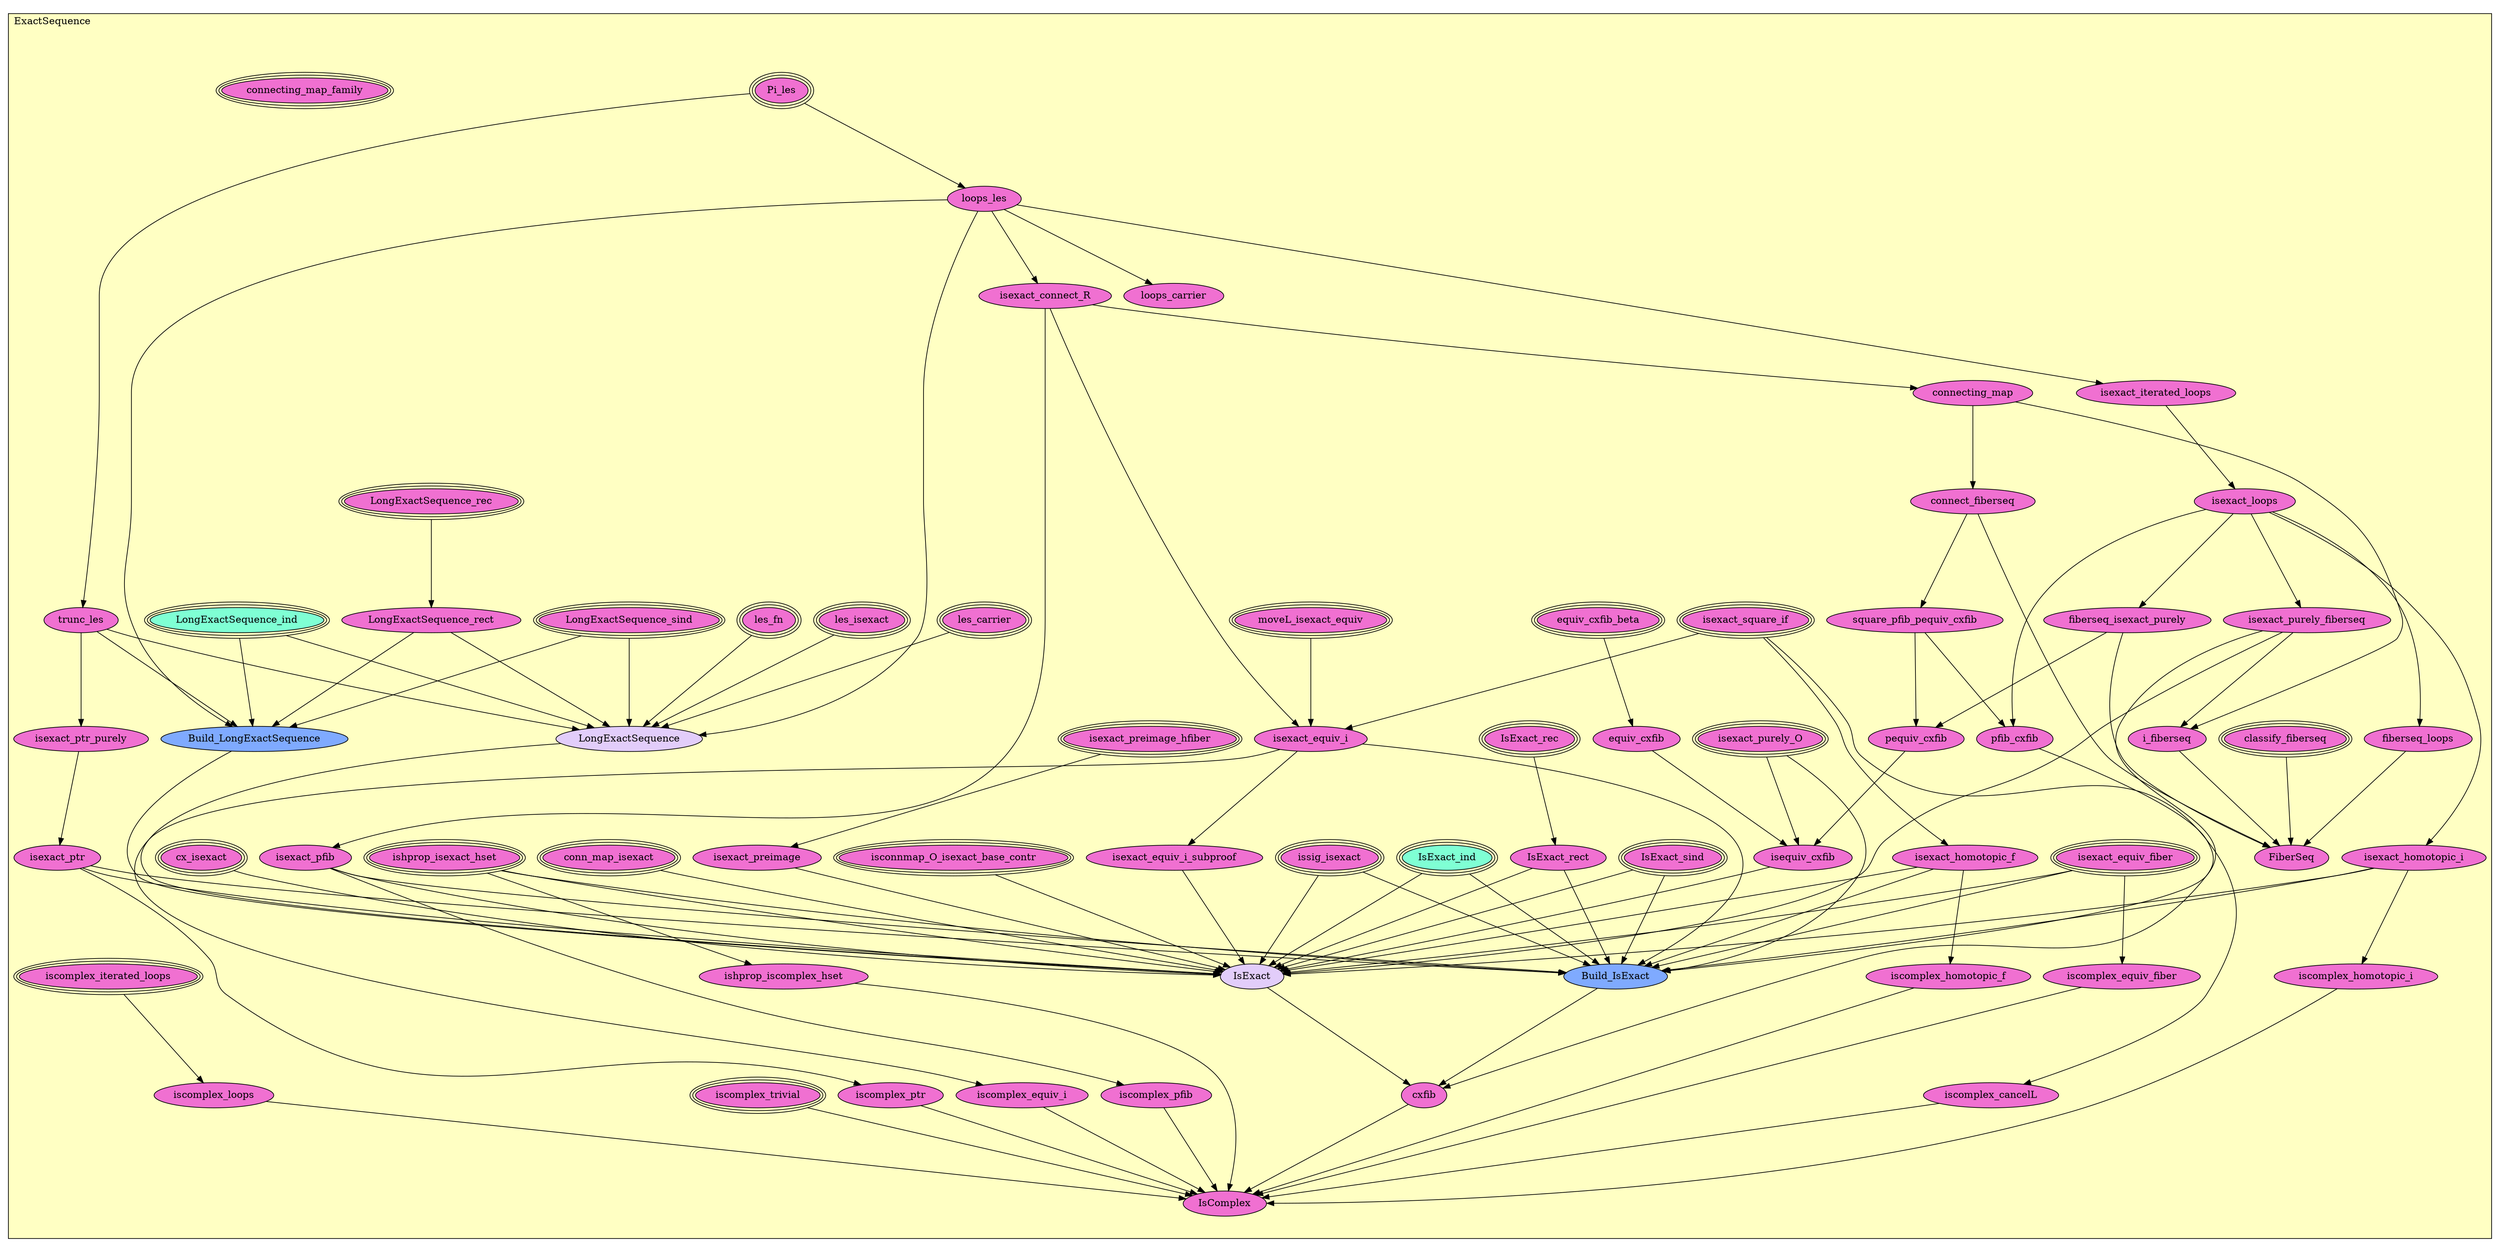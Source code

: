 digraph HoTT_Homotopy_ExactSequence {
  graph [ratio=0.5]
  node [style=filled]
ExactSequence_classify_fiberseq [label="classify_fiberseq", URL=<ExactSequence.html#classify_fiberseq>, peripheries=3, fillcolor="#F070D1"] ;
ExactSequence_Pi_les [label="Pi_les", URL=<ExactSequence.html#Pi_les>, peripheries=3, fillcolor="#F070D1"] ;
ExactSequence_loops_les [label="loops_les", URL=<ExactSequence.html#loops_les>, fillcolor="#F070D1"] ;
ExactSequence_loops_carrier [label="loops_carrier", URL=<ExactSequence.html#loops_carrier>, fillcolor="#F070D1"] ;
ExactSequence_trunc_les [label="trunc_les", URL=<ExactSequence.html#trunc_les>, fillcolor="#F070D1"] ;
ExactSequence_les_isexact [label="les_isexact", URL=<ExactSequence.html#les_isexact>, peripheries=3, fillcolor="#F070D1"] ;
ExactSequence_les_fn [label="les_fn", URL=<ExactSequence.html#les_fn>, peripheries=3, fillcolor="#F070D1"] ;
ExactSequence_les_carrier [label="les_carrier", URL=<ExactSequence.html#les_carrier>, peripheries=3, fillcolor="#F070D1"] ;
ExactSequence_LongExactSequence_sind [label="LongExactSequence_sind", URL=<ExactSequence.html#LongExactSequence_sind>, peripheries=3, fillcolor="#F070D1"] ;
ExactSequence_LongExactSequence_rec [label="LongExactSequence_rec", URL=<ExactSequence.html#LongExactSequence_rec>, peripheries=3, fillcolor="#F070D1"] ;
ExactSequence_LongExactSequence_ind [label="LongExactSequence_ind", URL=<ExactSequence.html#LongExactSequence_ind>, peripheries=3, fillcolor="#7FFFD4"] ;
ExactSequence_LongExactSequence_rect [label="LongExactSequence_rect", URL=<ExactSequence.html#LongExactSequence_rect>, fillcolor="#F070D1"] ;
ExactSequence_Build_LongExactSequence [label="Build_LongExactSequence", URL=<ExactSequence.html#Build_LongExactSequence>, fillcolor="#7FAAFF"] ;
ExactSequence_LongExactSequence [label="LongExactSequence", URL=<ExactSequence.html#LongExactSequence>, fillcolor="#E2CDFA"] ;
ExactSequence_connecting_map_family [label="connecting_map_family", URL=<ExactSequence.html#connecting_map_family>, peripheries=3, fillcolor="#F070D1"] ;
ExactSequence_isexact_connect_R [label="isexact_connect_R", URL=<ExactSequence.html#isexact_connect_R>, fillcolor="#F070D1"] ;
ExactSequence_connecting_map [label="connecting_map", URL=<ExactSequence.html#connecting_map>, fillcolor="#F070D1"] ;
ExactSequence_connect_fiberseq [label="connect_fiberseq", URL=<ExactSequence.html#connect_fiberseq>, fillcolor="#F070D1"] ;
ExactSequence_square_pfib_pequiv_cxfib [label="square_pfib_pequiv_cxfib", URL=<ExactSequence.html#square_pfib_pequiv_cxfib>, fillcolor="#F070D1"] ;
ExactSequence_isexact_ptr_purely [label="isexact_ptr_purely", URL=<ExactSequence.html#isexact_ptr_purely>, fillcolor="#F070D1"] ;
ExactSequence_isexact_ptr [label="isexact_ptr", URL=<ExactSequence.html#isexact_ptr>, fillcolor="#F070D1"] ;
ExactSequence_isexact_iterated_loops [label="isexact_iterated_loops", URL=<ExactSequence.html#isexact_iterated_loops>, fillcolor="#F070D1"] ;
ExactSequence_isexact_loops [label="isexact_loops", URL=<ExactSequence.html#isexact_loops>, fillcolor="#F070D1"] ;
ExactSequence_fiberseq_loops [label="fiberseq_loops", URL=<ExactSequence.html#fiberseq_loops>, fillcolor="#F070D1"] ;
ExactSequence_fiberseq_isexact_purely [label="fiberseq_isexact_purely", URL=<ExactSequence.html#fiberseq_isexact_purely>, fillcolor="#F070D1"] ;
ExactSequence_pequiv_cxfib [label="pequiv_cxfib", URL=<ExactSequence.html#pequiv_cxfib>, fillcolor="#F070D1"] ;
ExactSequence_isexact_purely_fiberseq [label="isexact_purely_fiberseq", URL=<ExactSequence.html#isexact_purely_fiberseq>, fillcolor="#F070D1"] ;
ExactSequence_i_fiberseq [label="i_fiberseq", URL=<ExactSequence.html#i_fiberseq>, fillcolor="#F070D1"] ;
ExactSequence_FiberSeq [label="FiberSeq", URL=<ExactSequence.html#FiberSeq>, fillcolor="#F070D1"] ;
ExactSequence_isexact_pfib [label="isexact_pfib", URL=<ExactSequence.html#isexact_pfib>, fillcolor="#F070D1"] ;
ExactSequence_iscomplex_pfib [label="iscomplex_pfib", URL=<ExactSequence.html#iscomplex_pfib>, fillcolor="#F070D1"] ;
ExactSequence_isexact_purely_O [label="isexact_purely_O", URL=<ExactSequence.html#isexact_purely_O>, peripheries=3, fillcolor="#F070D1"] ;
ExactSequence_equiv_cxfib_beta [label="equiv_cxfib_beta", URL=<ExactSequence.html#equiv_cxfib_beta>, peripheries=3, fillcolor="#F070D1"] ;
ExactSequence_equiv_cxfib [label="equiv_cxfib", URL=<ExactSequence.html#equiv_cxfib>, fillcolor="#F070D1"] ;
ExactSequence_isequiv_cxfib [label="isequiv_cxfib", URL=<ExactSequence.html#isequiv_cxfib>, fillcolor="#F070D1"] ;
ExactSequence_isexact_square_if [label="isexact_square_if", URL=<ExactSequence.html#isexact_square_if>, peripheries=3, fillcolor="#F070D1"] ;
ExactSequence_isexact_equiv_fiber [label="isexact_equiv_fiber", URL=<ExactSequence.html#isexact_equiv_fiber>, peripheries=3, fillcolor="#F070D1"] ;
ExactSequence_moveL_isexact_equiv [label="moveL_isexact_equiv", URL=<ExactSequence.html#moveL_isexact_equiv>, peripheries=3, fillcolor="#F070D1"] ;
ExactSequence_isexact_equiv_i [label="isexact_equiv_i", URL=<ExactSequence.html#isexact_equiv_i>, fillcolor="#F070D1"] ;
ExactSequence_isexact_equiv_i_subproof [label="isexact_equiv_i_subproof", URL=<ExactSequence.html#isexact_equiv_i_subproof>, fillcolor="#F070D1"] ;
ExactSequence_isexact_homotopic_f [label="isexact_homotopic_f", URL=<ExactSequence.html#isexact_homotopic_f>, fillcolor="#F070D1"] ;
ExactSequence_isexact_homotopic_i [label="isexact_homotopic_i", URL=<ExactSequence.html#isexact_homotopic_i>, fillcolor="#F070D1"] ;
ExactSequence_isconnmap_O_isexact_base_contr [label="isconnmap_O_isexact_base_contr", URL=<ExactSequence.html#isconnmap_O_isexact_base_contr>, peripheries=3, fillcolor="#F070D1"] ;
ExactSequence_isexact_preimage_hfiber [label="isexact_preimage_hfiber", URL=<ExactSequence.html#isexact_preimage_hfiber>, peripheries=3, fillcolor="#F070D1"] ;
ExactSequence_isexact_preimage [label="isexact_preimage", URL=<ExactSequence.html#isexact_preimage>, fillcolor="#F070D1"] ;
ExactSequence_ishprop_isexact_hset [label="ishprop_isexact_hset", URL=<ExactSequence.html#ishprop_isexact_hset>, peripheries=3, fillcolor="#F070D1"] ;
ExactSequence_issig_isexact [label="issig_isexact", URL=<ExactSequence.html#issig_isexact>, peripheries=3, fillcolor="#F070D1"] ;
ExactSequence_conn_map_isexact [label="conn_map_isexact", URL=<ExactSequence.html#conn_map_isexact>, peripheries=3, fillcolor="#F070D1"] ;
ExactSequence_cx_isexact [label="cx_isexact", URL=<ExactSequence.html#cx_isexact>, peripheries=3, fillcolor="#F070D1"] ;
ExactSequence_IsExact_sind [label="IsExact_sind", URL=<ExactSequence.html#IsExact_sind>, peripheries=3, fillcolor="#F070D1"] ;
ExactSequence_IsExact_rec [label="IsExact_rec", URL=<ExactSequence.html#IsExact_rec>, peripheries=3, fillcolor="#F070D1"] ;
ExactSequence_IsExact_ind [label="IsExact_ind", URL=<ExactSequence.html#IsExact_ind>, peripheries=3, fillcolor="#7FFFD4"] ;
ExactSequence_IsExact_rect [label="IsExact_rect", URL=<ExactSequence.html#IsExact_rect>, fillcolor="#F070D1"] ;
ExactSequence_Build_IsExact [label="Build_IsExact", URL=<ExactSequence.html#Build_IsExact>, fillcolor="#7FAAFF"] ;
ExactSequence_IsExact [label="IsExact", URL=<ExactSequence.html#IsExact>, fillcolor="#E2CDFA"] ;
ExactSequence_ishprop_iscomplex_hset [label="ishprop_iscomplex_hset", URL=<ExactSequence.html#ishprop_iscomplex_hset>, fillcolor="#F070D1"] ;
ExactSequence_iscomplex_trivial [label="iscomplex_trivial", URL=<ExactSequence.html#iscomplex_trivial>, peripheries=3, fillcolor="#F070D1"] ;
ExactSequence_iscomplex_equiv_fiber [label="iscomplex_equiv_fiber", URL=<ExactSequence.html#iscomplex_equiv_fiber>, fillcolor="#F070D1"] ;
ExactSequence_iscomplex_equiv_i [label="iscomplex_equiv_i", URL=<ExactSequence.html#iscomplex_equiv_i>, fillcolor="#F070D1"] ;
ExactSequence_iscomplex_cancelL [label="iscomplex_cancelL", URL=<ExactSequence.html#iscomplex_cancelL>, fillcolor="#F070D1"] ;
ExactSequence_iscomplex_homotopic_f [label="iscomplex_homotopic_f", URL=<ExactSequence.html#iscomplex_homotopic_f>, fillcolor="#F070D1"] ;
ExactSequence_iscomplex_homotopic_i [label="iscomplex_homotopic_i", URL=<ExactSequence.html#iscomplex_homotopic_i>, fillcolor="#F070D1"] ;
ExactSequence_iscomplex_iterated_loops [label="iscomplex_iterated_loops", URL=<ExactSequence.html#iscomplex_iterated_loops>, peripheries=3, fillcolor="#F070D1"] ;
ExactSequence_iscomplex_loops [label="iscomplex_loops", URL=<ExactSequence.html#iscomplex_loops>, fillcolor="#F070D1"] ;
ExactSequence_iscomplex_ptr [label="iscomplex_ptr", URL=<ExactSequence.html#iscomplex_ptr>, fillcolor="#F070D1"] ;
ExactSequence_pfib_cxfib [label="pfib_cxfib", URL=<ExactSequence.html#pfib_cxfib>, fillcolor="#F070D1"] ;
ExactSequence_cxfib [label="cxfib", URL=<ExactSequence.html#cxfib>, fillcolor="#F070D1"] ;
ExactSequence_IsComplex [label="IsComplex", URL=<ExactSequence.html#IsComplex>, fillcolor="#F070D1"] ;
  ExactSequence_classify_fiberseq -> ExactSequence_FiberSeq [] ;
  ExactSequence_Pi_les -> ExactSequence_loops_les [] ;
  ExactSequence_Pi_les -> ExactSequence_trunc_les [] ;
  ExactSequence_loops_les -> ExactSequence_loops_carrier [] ;
  ExactSequence_loops_les -> ExactSequence_Build_LongExactSequence [] ;
  ExactSequence_loops_les -> ExactSequence_LongExactSequence [] ;
  ExactSequence_loops_les -> ExactSequence_isexact_connect_R [] ;
  ExactSequence_loops_les -> ExactSequence_isexact_iterated_loops [] ;
  ExactSequence_trunc_les -> ExactSequence_Build_LongExactSequence [] ;
  ExactSequence_trunc_les -> ExactSequence_LongExactSequence [] ;
  ExactSequence_trunc_les -> ExactSequence_isexact_ptr_purely [] ;
  ExactSequence_les_isexact -> ExactSequence_LongExactSequence [] ;
  ExactSequence_les_fn -> ExactSequence_LongExactSequence [] ;
  ExactSequence_les_carrier -> ExactSequence_LongExactSequence [] ;
  ExactSequence_LongExactSequence_sind -> ExactSequence_Build_LongExactSequence [] ;
  ExactSequence_LongExactSequence_sind -> ExactSequence_LongExactSequence [] ;
  ExactSequence_LongExactSequence_rec -> ExactSequence_LongExactSequence_rect [] ;
  ExactSequence_LongExactSequence_ind -> ExactSequence_Build_LongExactSequence [] ;
  ExactSequence_LongExactSequence_ind -> ExactSequence_LongExactSequence [] ;
  ExactSequence_LongExactSequence_rect -> ExactSequence_Build_LongExactSequence [] ;
  ExactSequence_LongExactSequence_rect -> ExactSequence_LongExactSequence [] ;
  ExactSequence_Build_LongExactSequence -> ExactSequence_IsExact [] ;
  ExactSequence_LongExactSequence -> ExactSequence_IsExact [] ;
  ExactSequence_isexact_connect_R -> ExactSequence_connecting_map [] ;
  ExactSequence_isexact_connect_R -> ExactSequence_isexact_pfib [] ;
  ExactSequence_isexact_connect_R -> ExactSequence_isexact_equiv_i [] ;
  ExactSequence_connecting_map -> ExactSequence_connect_fiberseq [] ;
  ExactSequence_connecting_map -> ExactSequence_i_fiberseq [] ;
  ExactSequence_connect_fiberseq -> ExactSequence_square_pfib_pequiv_cxfib [] ;
  ExactSequence_connect_fiberseq -> ExactSequence_FiberSeq [] ;
  ExactSequence_square_pfib_pequiv_cxfib -> ExactSequence_pequiv_cxfib [] ;
  ExactSequence_square_pfib_pequiv_cxfib -> ExactSequence_pfib_cxfib [] ;
  ExactSequence_isexact_ptr_purely -> ExactSequence_isexact_ptr [] ;
  ExactSequence_isexact_ptr -> ExactSequence_Build_IsExact [] ;
  ExactSequence_isexact_ptr -> ExactSequence_IsExact [] ;
  ExactSequence_isexact_ptr -> ExactSequence_iscomplex_ptr [] ;
  ExactSequence_isexact_iterated_loops -> ExactSequence_isexact_loops [] ;
  ExactSequence_isexact_loops -> ExactSequence_fiberseq_loops [] ;
  ExactSequence_isexact_loops -> ExactSequence_fiberseq_isexact_purely [] ;
  ExactSequence_isexact_loops -> ExactSequence_isexact_purely_fiberseq [] ;
  ExactSequence_isexact_loops -> ExactSequence_isexact_homotopic_i [] ;
  ExactSequence_isexact_loops -> ExactSequence_pfib_cxfib [] ;
  ExactSequence_fiberseq_loops -> ExactSequence_FiberSeq [] ;
  ExactSequence_fiberseq_isexact_purely -> ExactSequence_pequiv_cxfib [] ;
  ExactSequence_fiberseq_isexact_purely -> ExactSequence_FiberSeq [] ;
  ExactSequence_pequiv_cxfib -> ExactSequence_isequiv_cxfib [] ;
  ExactSequence_isexact_purely_fiberseq -> ExactSequence_i_fiberseq [] ;
  ExactSequence_isexact_purely_fiberseq -> ExactSequence_Build_IsExact [] ;
  ExactSequence_isexact_purely_fiberseq -> ExactSequence_IsExact [] ;
  ExactSequence_i_fiberseq -> ExactSequence_FiberSeq [] ;
  ExactSequence_isexact_pfib -> ExactSequence_iscomplex_pfib [] ;
  ExactSequence_isexact_pfib -> ExactSequence_Build_IsExact [] ;
  ExactSequence_isexact_pfib -> ExactSequence_IsExact [] ;
  ExactSequence_iscomplex_pfib -> ExactSequence_IsComplex [] ;
  ExactSequence_isexact_purely_O -> ExactSequence_isequiv_cxfib [] ;
  ExactSequence_isexact_purely_O -> ExactSequence_Build_IsExact [] ;
  ExactSequence_equiv_cxfib_beta -> ExactSequence_equiv_cxfib [] ;
  ExactSequence_equiv_cxfib -> ExactSequence_isequiv_cxfib [] ;
  ExactSequence_isequiv_cxfib -> ExactSequence_IsExact [] ;
  ExactSequence_isexact_square_if -> ExactSequence_isexact_equiv_i [] ;
  ExactSequence_isexact_square_if -> ExactSequence_isexact_homotopic_f [] ;
  ExactSequence_isexact_square_if -> ExactSequence_iscomplex_cancelL [] ;
  ExactSequence_isexact_equiv_fiber -> ExactSequence_Build_IsExact [] ;
  ExactSequence_isexact_equiv_fiber -> ExactSequence_IsExact [] ;
  ExactSequence_isexact_equiv_fiber -> ExactSequence_iscomplex_equiv_fiber [] ;
  ExactSequence_moveL_isexact_equiv -> ExactSequence_isexact_equiv_i [] ;
  ExactSequence_isexact_equiv_i -> ExactSequence_isexact_equiv_i_subproof [] ;
  ExactSequence_isexact_equiv_i -> ExactSequence_Build_IsExact [] ;
  ExactSequence_isexact_equiv_i -> ExactSequence_iscomplex_equiv_i [] ;
  ExactSequence_isexact_equiv_i_subproof -> ExactSequence_IsExact [] ;
  ExactSequence_isexact_homotopic_f -> ExactSequence_Build_IsExact [] ;
  ExactSequence_isexact_homotopic_f -> ExactSequence_IsExact [] ;
  ExactSequence_isexact_homotopic_f -> ExactSequence_iscomplex_homotopic_f [] ;
  ExactSequence_isexact_homotopic_i -> ExactSequence_Build_IsExact [] ;
  ExactSequence_isexact_homotopic_i -> ExactSequence_IsExact [] ;
  ExactSequence_isexact_homotopic_i -> ExactSequence_iscomplex_homotopic_i [] ;
  ExactSequence_isconnmap_O_isexact_base_contr -> ExactSequence_IsExact [] ;
  ExactSequence_isexact_preimage_hfiber -> ExactSequence_isexact_preimage [] ;
  ExactSequence_isexact_preimage -> ExactSequence_IsExact [] ;
  ExactSequence_ishprop_isexact_hset -> ExactSequence_Build_IsExact [] ;
  ExactSequence_ishprop_isexact_hset -> ExactSequence_IsExact [] ;
  ExactSequence_ishprop_isexact_hset -> ExactSequence_ishprop_iscomplex_hset [] ;
  ExactSequence_issig_isexact -> ExactSequence_Build_IsExact [] ;
  ExactSequence_issig_isexact -> ExactSequence_IsExact [] ;
  ExactSequence_conn_map_isexact -> ExactSequence_IsExact [] ;
  ExactSequence_cx_isexact -> ExactSequence_IsExact [] ;
  ExactSequence_IsExact_sind -> ExactSequence_Build_IsExact [] ;
  ExactSequence_IsExact_sind -> ExactSequence_IsExact [] ;
  ExactSequence_IsExact_rec -> ExactSequence_IsExact_rect [] ;
  ExactSequence_IsExact_ind -> ExactSequence_Build_IsExact [] ;
  ExactSequence_IsExact_ind -> ExactSequence_IsExact [] ;
  ExactSequence_IsExact_rect -> ExactSequence_Build_IsExact [] ;
  ExactSequence_IsExact_rect -> ExactSequence_IsExact [] ;
  ExactSequence_Build_IsExact -> ExactSequence_cxfib [] ;
  ExactSequence_IsExact -> ExactSequence_cxfib [] ;
  ExactSequence_ishprop_iscomplex_hset -> ExactSequence_IsComplex [] ;
  ExactSequence_iscomplex_trivial -> ExactSequence_IsComplex [] ;
  ExactSequence_iscomplex_equiv_fiber -> ExactSequence_IsComplex [] ;
  ExactSequence_iscomplex_equiv_i -> ExactSequence_IsComplex [] ;
  ExactSequence_iscomplex_cancelL -> ExactSequence_IsComplex [] ;
  ExactSequence_iscomplex_homotopic_f -> ExactSequence_IsComplex [] ;
  ExactSequence_iscomplex_homotopic_i -> ExactSequence_IsComplex [] ;
  ExactSequence_iscomplex_iterated_loops -> ExactSequence_iscomplex_loops [] ;
  ExactSequence_iscomplex_loops -> ExactSequence_IsComplex [] ;
  ExactSequence_iscomplex_ptr -> ExactSequence_IsComplex [] ;
  ExactSequence_pfib_cxfib -> ExactSequence_cxfib [] ;
  ExactSequence_cxfib -> ExactSequence_IsComplex [] ;
subgraph cluster_ExactSequence { label="ExactSequence"; fillcolor="#FFFFC3"; labeljust=l; style=filled 
ExactSequence_IsComplex; ExactSequence_cxfib; ExactSequence_pfib_cxfib; ExactSequence_iscomplex_ptr; ExactSequence_iscomplex_loops; ExactSequence_iscomplex_iterated_loops; ExactSequence_iscomplex_homotopic_i; ExactSequence_iscomplex_homotopic_f; ExactSequence_iscomplex_cancelL; ExactSequence_iscomplex_equiv_i; ExactSequence_iscomplex_equiv_fiber; ExactSequence_iscomplex_trivial; ExactSequence_ishprop_iscomplex_hset; ExactSequence_IsExact; ExactSequence_Build_IsExact; ExactSequence_IsExact_rect; ExactSequence_IsExact_ind; ExactSequence_IsExact_rec; ExactSequence_IsExact_sind; ExactSequence_cx_isexact; ExactSequence_conn_map_isexact; ExactSequence_issig_isexact; ExactSequence_ishprop_isexact_hset; ExactSequence_isexact_preimage; ExactSequence_isexact_preimage_hfiber; ExactSequence_isconnmap_O_isexact_base_contr; ExactSequence_isexact_homotopic_i; ExactSequence_isexact_homotopic_f; ExactSequence_isexact_equiv_i_subproof; ExactSequence_isexact_equiv_i; ExactSequence_moveL_isexact_equiv; ExactSequence_isexact_equiv_fiber; ExactSequence_isexact_square_if; ExactSequence_isequiv_cxfib; ExactSequence_equiv_cxfib; ExactSequence_equiv_cxfib_beta; ExactSequence_isexact_purely_O; ExactSequence_iscomplex_pfib; ExactSequence_isexact_pfib; ExactSequence_FiberSeq; ExactSequence_i_fiberseq; ExactSequence_isexact_purely_fiberseq; ExactSequence_pequiv_cxfib; ExactSequence_fiberseq_isexact_purely; ExactSequence_fiberseq_loops; ExactSequence_isexact_loops; ExactSequence_isexact_iterated_loops; ExactSequence_isexact_ptr; ExactSequence_isexact_ptr_purely; ExactSequence_square_pfib_pequiv_cxfib; ExactSequence_connect_fiberseq; ExactSequence_connecting_map; ExactSequence_isexact_connect_R; ExactSequence_connecting_map_family; ExactSequence_LongExactSequence; ExactSequence_Build_LongExactSequence; ExactSequence_LongExactSequence_rect; ExactSequence_LongExactSequence_ind; ExactSequence_LongExactSequence_rec; ExactSequence_LongExactSequence_sind; ExactSequence_les_carrier; ExactSequence_les_fn; ExactSequence_les_isexact; ExactSequence_trunc_les; ExactSequence_loops_carrier; ExactSequence_loops_les; ExactSequence_Pi_les; ExactSequence_classify_fiberseq; };
} /* END */
